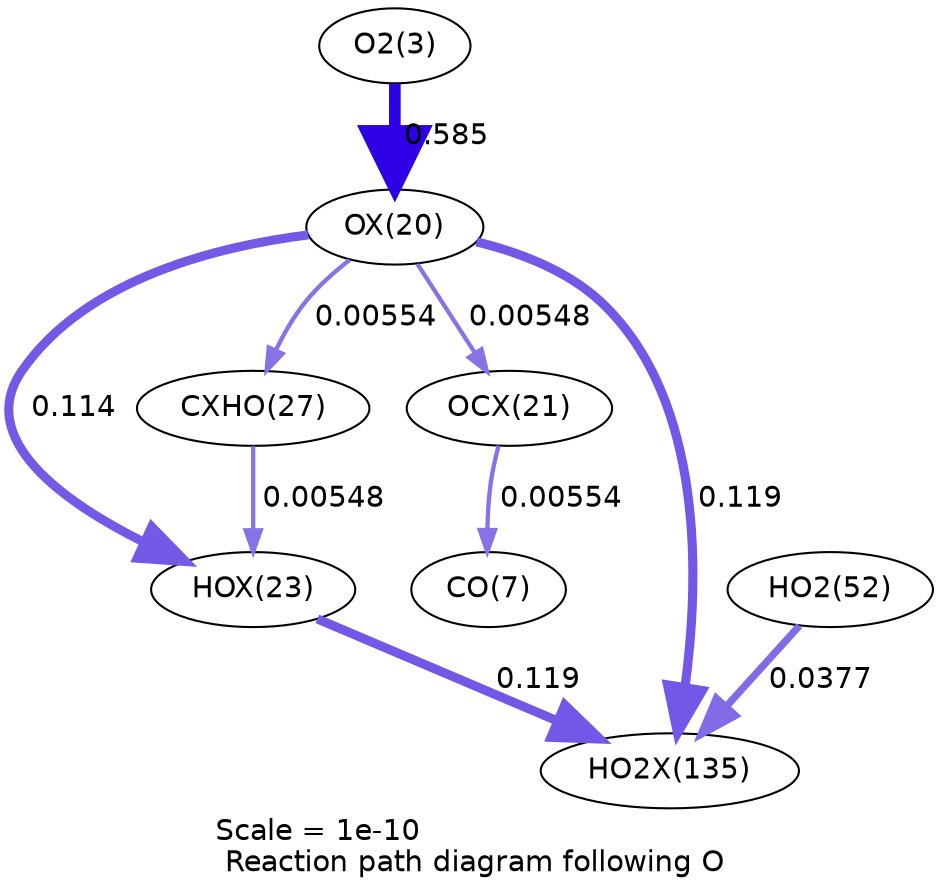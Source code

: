 digraph reaction_paths {
center=1;
s5 -> s27[fontname="Helvetica", penwidth=5.6, arrowsize=2.8, color="0.7, 1.09, 0.9"
, label=" 0.585"];
s27 -> s30[fontname="Helvetica", penwidth=4.36, arrowsize=2.18, color="0.7, 0.614, 0.9"
, label=" 0.114"];
s27 -> s32[fontname="Helvetica", penwidth=2.08, arrowsize=1.04, color="0.7, 0.506, 0.9"
, label=" 0.00554"];
s27 -> s28[fontname="Helvetica", penwidth=2.07, arrowsize=1.03, color="0.7, 0.505, 0.9"
, label=" 0.00548"];
s27 -> s44[fontname="Helvetica", penwidth=4.39, arrowsize=2.2, color="0.7, 0.619, 0.9"
, label=" 0.119"];
s32 -> s30[fontname="Helvetica", penwidth=2.07, arrowsize=1.03, color="0.7, 0.505, 0.9"
, label=" 0.00548"];
s30 -> s44[fontname="Helvetica", penwidth=4.39, arrowsize=2.2, color="0.7, 0.619, 0.9"
, label=" 0.119"];
s28 -> s9[fontname="Helvetica", penwidth=2.08, arrowsize=1.04, color="0.7, 0.506, 0.9"
, label=" 0.00554"];
s21 -> s44[fontname="Helvetica", penwidth=3.52, arrowsize=1.76, color="0.7, 0.538, 0.9"
, label=" 0.0377"];
s5 [ fontname="Helvetica", label="O2(3)"];
s9 [ fontname="Helvetica", label="CO(7)"];
s21 [ fontname="Helvetica", label="HO2(52)"];
s27 [ fontname="Helvetica", label="OX(20)"];
s28 [ fontname="Helvetica", label="OCX(21)"];
s30 [ fontname="Helvetica", label="HOX(23)"];
s32 [ fontname="Helvetica", label="CXHO(27)"];
s44 [ fontname="Helvetica", label="HO2X(135)"];
 label = "Scale = 1e-10\l Reaction path diagram following O";
 fontname = "Helvetica";
}
